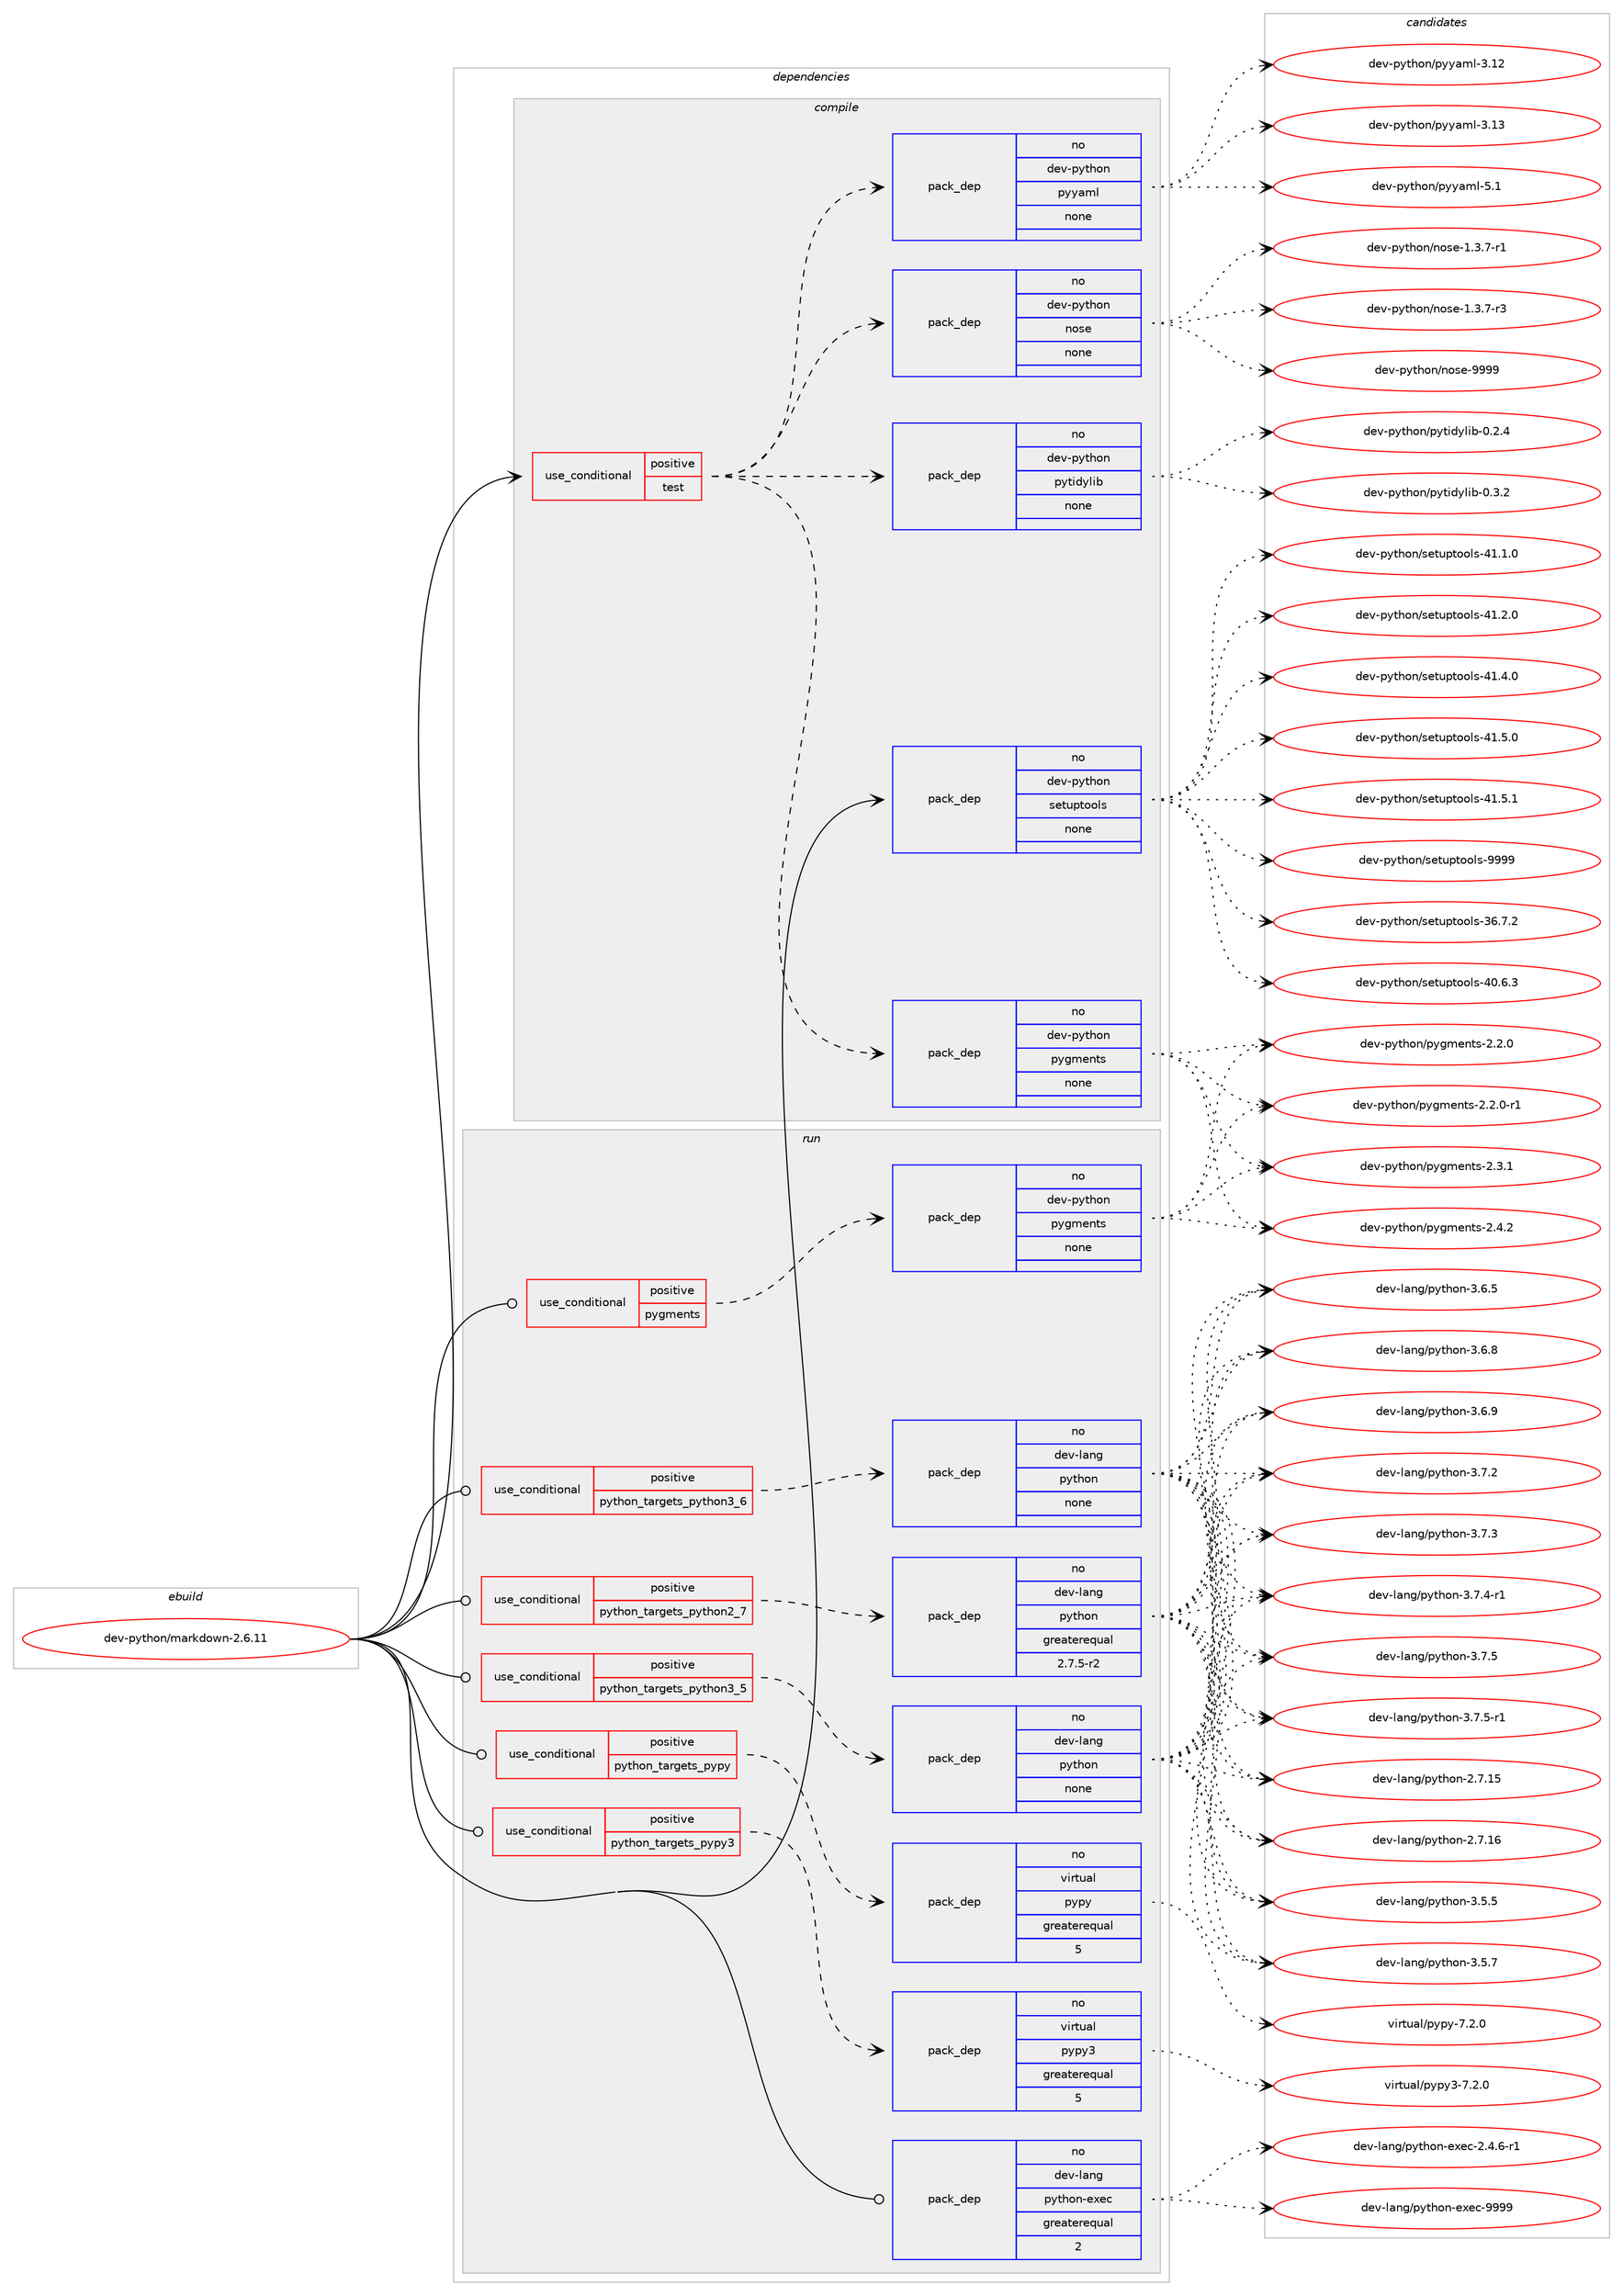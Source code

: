 digraph prolog {

# *************
# Graph options
# *************

newrank=true;
concentrate=true;
compound=true;
graph [rankdir=LR,fontname=Helvetica,fontsize=10,ranksep=1.5];#, ranksep=2.5, nodesep=0.2];
edge  [arrowhead=vee];
node  [fontname=Helvetica,fontsize=10];

# **********
# The ebuild
# **********

subgraph cluster_leftcol {
color=gray;
rank=same;
label=<<i>ebuild</i>>;
id [label="dev-python/markdown-2.6.11", color=red, width=4, href="../dev-python/markdown-2.6.11.svg"];
}

# ****************
# The dependencies
# ****************

subgraph cluster_midcol {
color=gray;
label=<<i>dependencies</i>>;
subgraph cluster_compile {
fillcolor="#eeeeee";
style=filled;
label=<<i>compile</i>>;
subgraph cond142292 {
dependency613894 [label=<<TABLE BORDER="0" CELLBORDER="1" CELLSPACING="0" CELLPADDING="4"><TR><TD ROWSPAN="3" CELLPADDING="10">use_conditional</TD></TR><TR><TD>positive</TD></TR><TR><TD>test</TD></TR></TABLE>>, shape=none, color=red];
subgraph pack459798 {
dependency613895 [label=<<TABLE BORDER="0" CELLBORDER="1" CELLSPACING="0" CELLPADDING="4" WIDTH="220"><TR><TD ROWSPAN="6" CELLPADDING="30">pack_dep</TD></TR><TR><TD WIDTH="110">no</TD></TR><TR><TD>dev-python</TD></TR><TR><TD>nose</TD></TR><TR><TD>none</TD></TR><TR><TD></TD></TR></TABLE>>, shape=none, color=blue];
}
dependency613894:e -> dependency613895:w [weight=20,style="dashed",arrowhead="vee"];
subgraph pack459799 {
dependency613896 [label=<<TABLE BORDER="0" CELLBORDER="1" CELLSPACING="0" CELLPADDING="4" WIDTH="220"><TR><TD ROWSPAN="6" CELLPADDING="30">pack_dep</TD></TR><TR><TD WIDTH="110">no</TD></TR><TR><TD>dev-python</TD></TR><TR><TD>pyyaml</TD></TR><TR><TD>none</TD></TR><TR><TD></TD></TR></TABLE>>, shape=none, color=blue];
}
dependency613894:e -> dependency613896:w [weight=20,style="dashed",arrowhead="vee"];
subgraph pack459800 {
dependency613897 [label=<<TABLE BORDER="0" CELLBORDER="1" CELLSPACING="0" CELLPADDING="4" WIDTH="220"><TR><TD ROWSPAN="6" CELLPADDING="30">pack_dep</TD></TR><TR><TD WIDTH="110">no</TD></TR><TR><TD>dev-python</TD></TR><TR><TD>pygments</TD></TR><TR><TD>none</TD></TR><TR><TD></TD></TR></TABLE>>, shape=none, color=blue];
}
dependency613894:e -> dependency613897:w [weight=20,style="dashed",arrowhead="vee"];
subgraph pack459801 {
dependency613898 [label=<<TABLE BORDER="0" CELLBORDER="1" CELLSPACING="0" CELLPADDING="4" WIDTH="220"><TR><TD ROWSPAN="6" CELLPADDING="30">pack_dep</TD></TR><TR><TD WIDTH="110">no</TD></TR><TR><TD>dev-python</TD></TR><TR><TD>pytidylib</TD></TR><TR><TD>none</TD></TR><TR><TD></TD></TR></TABLE>>, shape=none, color=blue];
}
dependency613894:e -> dependency613898:w [weight=20,style="dashed",arrowhead="vee"];
}
id:e -> dependency613894:w [weight=20,style="solid",arrowhead="vee"];
subgraph pack459802 {
dependency613899 [label=<<TABLE BORDER="0" CELLBORDER="1" CELLSPACING="0" CELLPADDING="4" WIDTH="220"><TR><TD ROWSPAN="6" CELLPADDING="30">pack_dep</TD></TR><TR><TD WIDTH="110">no</TD></TR><TR><TD>dev-python</TD></TR><TR><TD>setuptools</TD></TR><TR><TD>none</TD></TR><TR><TD></TD></TR></TABLE>>, shape=none, color=blue];
}
id:e -> dependency613899:w [weight=20,style="solid",arrowhead="vee"];
}
subgraph cluster_compileandrun {
fillcolor="#eeeeee";
style=filled;
label=<<i>compile and run</i>>;
}
subgraph cluster_run {
fillcolor="#eeeeee";
style=filled;
label=<<i>run</i>>;
subgraph cond142293 {
dependency613900 [label=<<TABLE BORDER="0" CELLBORDER="1" CELLSPACING="0" CELLPADDING="4"><TR><TD ROWSPAN="3" CELLPADDING="10">use_conditional</TD></TR><TR><TD>positive</TD></TR><TR><TD>pygments</TD></TR></TABLE>>, shape=none, color=red];
subgraph pack459803 {
dependency613901 [label=<<TABLE BORDER="0" CELLBORDER="1" CELLSPACING="0" CELLPADDING="4" WIDTH="220"><TR><TD ROWSPAN="6" CELLPADDING="30">pack_dep</TD></TR><TR><TD WIDTH="110">no</TD></TR><TR><TD>dev-python</TD></TR><TR><TD>pygments</TD></TR><TR><TD>none</TD></TR><TR><TD></TD></TR></TABLE>>, shape=none, color=blue];
}
dependency613900:e -> dependency613901:w [weight=20,style="dashed",arrowhead="vee"];
}
id:e -> dependency613900:w [weight=20,style="solid",arrowhead="odot"];
subgraph cond142294 {
dependency613902 [label=<<TABLE BORDER="0" CELLBORDER="1" CELLSPACING="0" CELLPADDING="4"><TR><TD ROWSPAN="3" CELLPADDING="10">use_conditional</TD></TR><TR><TD>positive</TD></TR><TR><TD>python_targets_pypy</TD></TR></TABLE>>, shape=none, color=red];
subgraph pack459804 {
dependency613903 [label=<<TABLE BORDER="0" CELLBORDER="1" CELLSPACING="0" CELLPADDING="4" WIDTH="220"><TR><TD ROWSPAN="6" CELLPADDING="30">pack_dep</TD></TR><TR><TD WIDTH="110">no</TD></TR><TR><TD>virtual</TD></TR><TR><TD>pypy</TD></TR><TR><TD>greaterequal</TD></TR><TR><TD>5</TD></TR></TABLE>>, shape=none, color=blue];
}
dependency613902:e -> dependency613903:w [weight=20,style="dashed",arrowhead="vee"];
}
id:e -> dependency613902:w [weight=20,style="solid",arrowhead="odot"];
subgraph cond142295 {
dependency613904 [label=<<TABLE BORDER="0" CELLBORDER="1" CELLSPACING="0" CELLPADDING="4"><TR><TD ROWSPAN="3" CELLPADDING="10">use_conditional</TD></TR><TR><TD>positive</TD></TR><TR><TD>python_targets_pypy3</TD></TR></TABLE>>, shape=none, color=red];
subgraph pack459805 {
dependency613905 [label=<<TABLE BORDER="0" CELLBORDER="1" CELLSPACING="0" CELLPADDING="4" WIDTH="220"><TR><TD ROWSPAN="6" CELLPADDING="30">pack_dep</TD></TR><TR><TD WIDTH="110">no</TD></TR><TR><TD>virtual</TD></TR><TR><TD>pypy3</TD></TR><TR><TD>greaterequal</TD></TR><TR><TD>5</TD></TR></TABLE>>, shape=none, color=blue];
}
dependency613904:e -> dependency613905:w [weight=20,style="dashed",arrowhead="vee"];
}
id:e -> dependency613904:w [weight=20,style="solid",arrowhead="odot"];
subgraph cond142296 {
dependency613906 [label=<<TABLE BORDER="0" CELLBORDER="1" CELLSPACING="0" CELLPADDING="4"><TR><TD ROWSPAN="3" CELLPADDING="10">use_conditional</TD></TR><TR><TD>positive</TD></TR><TR><TD>python_targets_python2_7</TD></TR></TABLE>>, shape=none, color=red];
subgraph pack459806 {
dependency613907 [label=<<TABLE BORDER="0" CELLBORDER="1" CELLSPACING="0" CELLPADDING="4" WIDTH="220"><TR><TD ROWSPAN="6" CELLPADDING="30">pack_dep</TD></TR><TR><TD WIDTH="110">no</TD></TR><TR><TD>dev-lang</TD></TR><TR><TD>python</TD></TR><TR><TD>greaterequal</TD></TR><TR><TD>2.7.5-r2</TD></TR></TABLE>>, shape=none, color=blue];
}
dependency613906:e -> dependency613907:w [weight=20,style="dashed",arrowhead="vee"];
}
id:e -> dependency613906:w [weight=20,style="solid",arrowhead="odot"];
subgraph cond142297 {
dependency613908 [label=<<TABLE BORDER="0" CELLBORDER="1" CELLSPACING="0" CELLPADDING="4"><TR><TD ROWSPAN="3" CELLPADDING="10">use_conditional</TD></TR><TR><TD>positive</TD></TR><TR><TD>python_targets_python3_5</TD></TR></TABLE>>, shape=none, color=red];
subgraph pack459807 {
dependency613909 [label=<<TABLE BORDER="0" CELLBORDER="1" CELLSPACING="0" CELLPADDING="4" WIDTH="220"><TR><TD ROWSPAN="6" CELLPADDING="30">pack_dep</TD></TR><TR><TD WIDTH="110">no</TD></TR><TR><TD>dev-lang</TD></TR><TR><TD>python</TD></TR><TR><TD>none</TD></TR><TR><TD></TD></TR></TABLE>>, shape=none, color=blue];
}
dependency613908:e -> dependency613909:w [weight=20,style="dashed",arrowhead="vee"];
}
id:e -> dependency613908:w [weight=20,style="solid",arrowhead="odot"];
subgraph cond142298 {
dependency613910 [label=<<TABLE BORDER="0" CELLBORDER="1" CELLSPACING="0" CELLPADDING="4"><TR><TD ROWSPAN="3" CELLPADDING="10">use_conditional</TD></TR><TR><TD>positive</TD></TR><TR><TD>python_targets_python3_6</TD></TR></TABLE>>, shape=none, color=red];
subgraph pack459808 {
dependency613911 [label=<<TABLE BORDER="0" CELLBORDER="1" CELLSPACING="0" CELLPADDING="4" WIDTH="220"><TR><TD ROWSPAN="6" CELLPADDING="30">pack_dep</TD></TR><TR><TD WIDTH="110">no</TD></TR><TR><TD>dev-lang</TD></TR><TR><TD>python</TD></TR><TR><TD>none</TD></TR><TR><TD></TD></TR></TABLE>>, shape=none, color=blue];
}
dependency613910:e -> dependency613911:w [weight=20,style="dashed",arrowhead="vee"];
}
id:e -> dependency613910:w [weight=20,style="solid",arrowhead="odot"];
subgraph pack459809 {
dependency613912 [label=<<TABLE BORDER="0" CELLBORDER="1" CELLSPACING="0" CELLPADDING="4" WIDTH="220"><TR><TD ROWSPAN="6" CELLPADDING="30">pack_dep</TD></TR><TR><TD WIDTH="110">no</TD></TR><TR><TD>dev-lang</TD></TR><TR><TD>python-exec</TD></TR><TR><TD>greaterequal</TD></TR><TR><TD>2</TD></TR></TABLE>>, shape=none, color=blue];
}
id:e -> dependency613912:w [weight=20,style="solid",arrowhead="odot"];
}
}

# **************
# The candidates
# **************

subgraph cluster_choices {
rank=same;
color=gray;
label=<<i>candidates</i>>;

subgraph choice459798 {
color=black;
nodesep=1;
choice10010111845112121116104111110471101111151014549465146554511449 [label="dev-python/nose-1.3.7-r1", color=red, width=4,href="../dev-python/nose-1.3.7-r1.svg"];
choice10010111845112121116104111110471101111151014549465146554511451 [label="dev-python/nose-1.3.7-r3", color=red, width=4,href="../dev-python/nose-1.3.7-r3.svg"];
choice10010111845112121116104111110471101111151014557575757 [label="dev-python/nose-9999", color=red, width=4,href="../dev-python/nose-9999.svg"];
dependency613895:e -> choice10010111845112121116104111110471101111151014549465146554511449:w [style=dotted,weight="100"];
dependency613895:e -> choice10010111845112121116104111110471101111151014549465146554511451:w [style=dotted,weight="100"];
dependency613895:e -> choice10010111845112121116104111110471101111151014557575757:w [style=dotted,weight="100"];
}
subgraph choice459799 {
color=black;
nodesep=1;
choice1001011184511212111610411111047112121121971091084551464950 [label="dev-python/pyyaml-3.12", color=red, width=4,href="../dev-python/pyyaml-3.12.svg"];
choice1001011184511212111610411111047112121121971091084551464951 [label="dev-python/pyyaml-3.13", color=red, width=4,href="../dev-python/pyyaml-3.13.svg"];
choice10010111845112121116104111110471121211219710910845534649 [label="dev-python/pyyaml-5.1", color=red, width=4,href="../dev-python/pyyaml-5.1.svg"];
dependency613896:e -> choice1001011184511212111610411111047112121121971091084551464950:w [style=dotted,weight="100"];
dependency613896:e -> choice1001011184511212111610411111047112121121971091084551464951:w [style=dotted,weight="100"];
dependency613896:e -> choice10010111845112121116104111110471121211219710910845534649:w [style=dotted,weight="100"];
}
subgraph choice459800 {
color=black;
nodesep=1;
choice1001011184511212111610411111047112121103109101110116115455046504648 [label="dev-python/pygments-2.2.0", color=red, width=4,href="../dev-python/pygments-2.2.0.svg"];
choice10010111845112121116104111110471121211031091011101161154550465046484511449 [label="dev-python/pygments-2.2.0-r1", color=red, width=4,href="../dev-python/pygments-2.2.0-r1.svg"];
choice1001011184511212111610411111047112121103109101110116115455046514649 [label="dev-python/pygments-2.3.1", color=red, width=4,href="../dev-python/pygments-2.3.1.svg"];
choice1001011184511212111610411111047112121103109101110116115455046524650 [label="dev-python/pygments-2.4.2", color=red, width=4,href="../dev-python/pygments-2.4.2.svg"];
dependency613897:e -> choice1001011184511212111610411111047112121103109101110116115455046504648:w [style=dotted,weight="100"];
dependency613897:e -> choice10010111845112121116104111110471121211031091011101161154550465046484511449:w [style=dotted,weight="100"];
dependency613897:e -> choice1001011184511212111610411111047112121103109101110116115455046514649:w [style=dotted,weight="100"];
dependency613897:e -> choice1001011184511212111610411111047112121103109101110116115455046524650:w [style=dotted,weight="100"];
}
subgraph choice459801 {
color=black;
nodesep=1;
choice100101118451121211161041111104711212111610510012110810598454846504652 [label="dev-python/pytidylib-0.2.4", color=red, width=4,href="../dev-python/pytidylib-0.2.4.svg"];
choice100101118451121211161041111104711212111610510012110810598454846514650 [label="dev-python/pytidylib-0.3.2", color=red, width=4,href="../dev-python/pytidylib-0.3.2.svg"];
dependency613898:e -> choice100101118451121211161041111104711212111610510012110810598454846504652:w [style=dotted,weight="100"];
dependency613898:e -> choice100101118451121211161041111104711212111610510012110810598454846514650:w [style=dotted,weight="100"];
}
subgraph choice459802 {
color=black;
nodesep=1;
choice100101118451121211161041111104711510111611711211611111110811545515446554650 [label="dev-python/setuptools-36.7.2", color=red, width=4,href="../dev-python/setuptools-36.7.2.svg"];
choice100101118451121211161041111104711510111611711211611111110811545524846544651 [label="dev-python/setuptools-40.6.3", color=red, width=4,href="../dev-python/setuptools-40.6.3.svg"];
choice100101118451121211161041111104711510111611711211611111110811545524946494648 [label="dev-python/setuptools-41.1.0", color=red, width=4,href="../dev-python/setuptools-41.1.0.svg"];
choice100101118451121211161041111104711510111611711211611111110811545524946504648 [label="dev-python/setuptools-41.2.0", color=red, width=4,href="../dev-python/setuptools-41.2.0.svg"];
choice100101118451121211161041111104711510111611711211611111110811545524946524648 [label="dev-python/setuptools-41.4.0", color=red, width=4,href="../dev-python/setuptools-41.4.0.svg"];
choice100101118451121211161041111104711510111611711211611111110811545524946534648 [label="dev-python/setuptools-41.5.0", color=red, width=4,href="../dev-python/setuptools-41.5.0.svg"];
choice100101118451121211161041111104711510111611711211611111110811545524946534649 [label="dev-python/setuptools-41.5.1", color=red, width=4,href="../dev-python/setuptools-41.5.1.svg"];
choice10010111845112121116104111110471151011161171121161111111081154557575757 [label="dev-python/setuptools-9999", color=red, width=4,href="../dev-python/setuptools-9999.svg"];
dependency613899:e -> choice100101118451121211161041111104711510111611711211611111110811545515446554650:w [style=dotted,weight="100"];
dependency613899:e -> choice100101118451121211161041111104711510111611711211611111110811545524846544651:w [style=dotted,weight="100"];
dependency613899:e -> choice100101118451121211161041111104711510111611711211611111110811545524946494648:w [style=dotted,weight="100"];
dependency613899:e -> choice100101118451121211161041111104711510111611711211611111110811545524946504648:w [style=dotted,weight="100"];
dependency613899:e -> choice100101118451121211161041111104711510111611711211611111110811545524946524648:w [style=dotted,weight="100"];
dependency613899:e -> choice100101118451121211161041111104711510111611711211611111110811545524946534648:w [style=dotted,weight="100"];
dependency613899:e -> choice100101118451121211161041111104711510111611711211611111110811545524946534649:w [style=dotted,weight="100"];
dependency613899:e -> choice10010111845112121116104111110471151011161171121161111111081154557575757:w [style=dotted,weight="100"];
}
subgraph choice459803 {
color=black;
nodesep=1;
choice1001011184511212111610411111047112121103109101110116115455046504648 [label="dev-python/pygments-2.2.0", color=red, width=4,href="../dev-python/pygments-2.2.0.svg"];
choice10010111845112121116104111110471121211031091011101161154550465046484511449 [label="dev-python/pygments-2.2.0-r1", color=red, width=4,href="../dev-python/pygments-2.2.0-r1.svg"];
choice1001011184511212111610411111047112121103109101110116115455046514649 [label="dev-python/pygments-2.3.1", color=red, width=4,href="../dev-python/pygments-2.3.1.svg"];
choice1001011184511212111610411111047112121103109101110116115455046524650 [label="dev-python/pygments-2.4.2", color=red, width=4,href="../dev-python/pygments-2.4.2.svg"];
dependency613901:e -> choice1001011184511212111610411111047112121103109101110116115455046504648:w [style=dotted,weight="100"];
dependency613901:e -> choice10010111845112121116104111110471121211031091011101161154550465046484511449:w [style=dotted,weight="100"];
dependency613901:e -> choice1001011184511212111610411111047112121103109101110116115455046514649:w [style=dotted,weight="100"];
dependency613901:e -> choice1001011184511212111610411111047112121103109101110116115455046524650:w [style=dotted,weight="100"];
}
subgraph choice459804 {
color=black;
nodesep=1;
choice1181051141161179710847112121112121455546504648 [label="virtual/pypy-7.2.0", color=red, width=4,href="../virtual/pypy-7.2.0.svg"];
dependency613903:e -> choice1181051141161179710847112121112121455546504648:w [style=dotted,weight="100"];
}
subgraph choice459805 {
color=black;
nodesep=1;
choice118105114116117971084711212111212151455546504648 [label="virtual/pypy3-7.2.0", color=red, width=4,href="../virtual/pypy3-7.2.0.svg"];
dependency613905:e -> choice118105114116117971084711212111212151455546504648:w [style=dotted,weight="100"];
}
subgraph choice459806 {
color=black;
nodesep=1;
choice10010111845108971101034711212111610411111045504655464953 [label="dev-lang/python-2.7.15", color=red, width=4,href="../dev-lang/python-2.7.15.svg"];
choice10010111845108971101034711212111610411111045504655464954 [label="dev-lang/python-2.7.16", color=red, width=4,href="../dev-lang/python-2.7.16.svg"];
choice100101118451089711010347112121116104111110455146534653 [label="dev-lang/python-3.5.5", color=red, width=4,href="../dev-lang/python-3.5.5.svg"];
choice100101118451089711010347112121116104111110455146534655 [label="dev-lang/python-3.5.7", color=red, width=4,href="../dev-lang/python-3.5.7.svg"];
choice100101118451089711010347112121116104111110455146544653 [label="dev-lang/python-3.6.5", color=red, width=4,href="../dev-lang/python-3.6.5.svg"];
choice100101118451089711010347112121116104111110455146544656 [label="dev-lang/python-3.6.8", color=red, width=4,href="../dev-lang/python-3.6.8.svg"];
choice100101118451089711010347112121116104111110455146544657 [label="dev-lang/python-3.6.9", color=red, width=4,href="../dev-lang/python-3.6.9.svg"];
choice100101118451089711010347112121116104111110455146554650 [label="dev-lang/python-3.7.2", color=red, width=4,href="../dev-lang/python-3.7.2.svg"];
choice100101118451089711010347112121116104111110455146554651 [label="dev-lang/python-3.7.3", color=red, width=4,href="../dev-lang/python-3.7.3.svg"];
choice1001011184510897110103471121211161041111104551465546524511449 [label="dev-lang/python-3.7.4-r1", color=red, width=4,href="../dev-lang/python-3.7.4-r1.svg"];
choice100101118451089711010347112121116104111110455146554653 [label="dev-lang/python-3.7.5", color=red, width=4,href="../dev-lang/python-3.7.5.svg"];
choice1001011184510897110103471121211161041111104551465546534511449 [label="dev-lang/python-3.7.5-r1", color=red, width=4,href="../dev-lang/python-3.7.5-r1.svg"];
dependency613907:e -> choice10010111845108971101034711212111610411111045504655464953:w [style=dotted,weight="100"];
dependency613907:e -> choice10010111845108971101034711212111610411111045504655464954:w [style=dotted,weight="100"];
dependency613907:e -> choice100101118451089711010347112121116104111110455146534653:w [style=dotted,weight="100"];
dependency613907:e -> choice100101118451089711010347112121116104111110455146534655:w [style=dotted,weight="100"];
dependency613907:e -> choice100101118451089711010347112121116104111110455146544653:w [style=dotted,weight="100"];
dependency613907:e -> choice100101118451089711010347112121116104111110455146544656:w [style=dotted,weight="100"];
dependency613907:e -> choice100101118451089711010347112121116104111110455146544657:w [style=dotted,weight="100"];
dependency613907:e -> choice100101118451089711010347112121116104111110455146554650:w [style=dotted,weight="100"];
dependency613907:e -> choice100101118451089711010347112121116104111110455146554651:w [style=dotted,weight="100"];
dependency613907:e -> choice1001011184510897110103471121211161041111104551465546524511449:w [style=dotted,weight="100"];
dependency613907:e -> choice100101118451089711010347112121116104111110455146554653:w [style=dotted,weight="100"];
dependency613907:e -> choice1001011184510897110103471121211161041111104551465546534511449:w [style=dotted,weight="100"];
}
subgraph choice459807 {
color=black;
nodesep=1;
choice10010111845108971101034711212111610411111045504655464953 [label="dev-lang/python-2.7.15", color=red, width=4,href="../dev-lang/python-2.7.15.svg"];
choice10010111845108971101034711212111610411111045504655464954 [label="dev-lang/python-2.7.16", color=red, width=4,href="../dev-lang/python-2.7.16.svg"];
choice100101118451089711010347112121116104111110455146534653 [label="dev-lang/python-3.5.5", color=red, width=4,href="../dev-lang/python-3.5.5.svg"];
choice100101118451089711010347112121116104111110455146534655 [label="dev-lang/python-3.5.7", color=red, width=4,href="../dev-lang/python-3.5.7.svg"];
choice100101118451089711010347112121116104111110455146544653 [label="dev-lang/python-3.6.5", color=red, width=4,href="../dev-lang/python-3.6.5.svg"];
choice100101118451089711010347112121116104111110455146544656 [label="dev-lang/python-3.6.8", color=red, width=4,href="../dev-lang/python-3.6.8.svg"];
choice100101118451089711010347112121116104111110455146544657 [label="dev-lang/python-3.6.9", color=red, width=4,href="../dev-lang/python-3.6.9.svg"];
choice100101118451089711010347112121116104111110455146554650 [label="dev-lang/python-3.7.2", color=red, width=4,href="../dev-lang/python-3.7.2.svg"];
choice100101118451089711010347112121116104111110455146554651 [label="dev-lang/python-3.7.3", color=red, width=4,href="../dev-lang/python-3.7.3.svg"];
choice1001011184510897110103471121211161041111104551465546524511449 [label="dev-lang/python-3.7.4-r1", color=red, width=4,href="../dev-lang/python-3.7.4-r1.svg"];
choice100101118451089711010347112121116104111110455146554653 [label="dev-lang/python-3.7.5", color=red, width=4,href="../dev-lang/python-3.7.5.svg"];
choice1001011184510897110103471121211161041111104551465546534511449 [label="dev-lang/python-3.7.5-r1", color=red, width=4,href="../dev-lang/python-3.7.5-r1.svg"];
dependency613909:e -> choice10010111845108971101034711212111610411111045504655464953:w [style=dotted,weight="100"];
dependency613909:e -> choice10010111845108971101034711212111610411111045504655464954:w [style=dotted,weight="100"];
dependency613909:e -> choice100101118451089711010347112121116104111110455146534653:w [style=dotted,weight="100"];
dependency613909:e -> choice100101118451089711010347112121116104111110455146534655:w [style=dotted,weight="100"];
dependency613909:e -> choice100101118451089711010347112121116104111110455146544653:w [style=dotted,weight="100"];
dependency613909:e -> choice100101118451089711010347112121116104111110455146544656:w [style=dotted,weight="100"];
dependency613909:e -> choice100101118451089711010347112121116104111110455146544657:w [style=dotted,weight="100"];
dependency613909:e -> choice100101118451089711010347112121116104111110455146554650:w [style=dotted,weight="100"];
dependency613909:e -> choice100101118451089711010347112121116104111110455146554651:w [style=dotted,weight="100"];
dependency613909:e -> choice1001011184510897110103471121211161041111104551465546524511449:w [style=dotted,weight="100"];
dependency613909:e -> choice100101118451089711010347112121116104111110455146554653:w [style=dotted,weight="100"];
dependency613909:e -> choice1001011184510897110103471121211161041111104551465546534511449:w [style=dotted,weight="100"];
}
subgraph choice459808 {
color=black;
nodesep=1;
choice10010111845108971101034711212111610411111045504655464953 [label="dev-lang/python-2.7.15", color=red, width=4,href="../dev-lang/python-2.7.15.svg"];
choice10010111845108971101034711212111610411111045504655464954 [label="dev-lang/python-2.7.16", color=red, width=4,href="../dev-lang/python-2.7.16.svg"];
choice100101118451089711010347112121116104111110455146534653 [label="dev-lang/python-3.5.5", color=red, width=4,href="../dev-lang/python-3.5.5.svg"];
choice100101118451089711010347112121116104111110455146534655 [label="dev-lang/python-3.5.7", color=red, width=4,href="../dev-lang/python-3.5.7.svg"];
choice100101118451089711010347112121116104111110455146544653 [label="dev-lang/python-3.6.5", color=red, width=4,href="../dev-lang/python-3.6.5.svg"];
choice100101118451089711010347112121116104111110455146544656 [label="dev-lang/python-3.6.8", color=red, width=4,href="../dev-lang/python-3.6.8.svg"];
choice100101118451089711010347112121116104111110455146544657 [label="dev-lang/python-3.6.9", color=red, width=4,href="../dev-lang/python-3.6.9.svg"];
choice100101118451089711010347112121116104111110455146554650 [label="dev-lang/python-3.7.2", color=red, width=4,href="../dev-lang/python-3.7.2.svg"];
choice100101118451089711010347112121116104111110455146554651 [label="dev-lang/python-3.7.3", color=red, width=4,href="../dev-lang/python-3.7.3.svg"];
choice1001011184510897110103471121211161041111104551465546524511449 [label="dev-lang/python-3.7.4-r1", color=red, width=4,href="../dev-lang/python-3.7.4-r1.svg"];
choice100101118451089711010347112121116104111110455146554653 [label="dev-lang/python-3.7.5", color=red, width=4,href="../dev-lang/python-3.7.5.svg"];
choice1001011184510897110103471121211161041111104551465546534511449 [label="dev-lang/python-3.7.5-r1", color=red, width=4,href="../dev-lang/python-3.7.5-r1.svg"];
dependency613911:e -> choice10010111845108971101034711212111610411111045504655464953:w [style=dotted,weight="100"];
dependency613911:e -> choice10010111845108971101034711212111610411111045504655464954:w [style=dotted,weight="100"];
dependency613911:e -> choice100101118451089711010347112121116104111110455146534653:w [style=dotted,weight="100"];
dependency613911:e -> choice100101118451089711010347112121116104111110455146534655:w [style=dotted,weight="100"];
dependency613911:e -> choice100101118451089711010347112121116104111110455146544653:w [style=dotted,weight="100"];
dependency613911:e -> choice100101118451089711010347112121116104111110455146544656:w [style=dotted,weight="100"];
dependency613911:e -> choice100101118451089711010347112121116104111110455146544657:w [style=dotted,weight="100"];
dependency613911:e -> choice100101118451089711010347112121116104111110455146554650:w [style=dotted,weight="100"];
dependency613911:e -> choice100101118451089711010347112121116104111110455146554651:w [style=dotted,weight="100"];
dependency613911:e -> choice1001011184510897110103471121211161041111104551465546524511449:w [style=dotted,weight="100"];
dependency613911:e -> choice100101118451089711010347112121116104111110455146554653:w [style=dotted,weight="100"];
dependency613911:e -> choice1001011184510897110103471121211161041111104551465546534511449:w [style=dotted,weight="100"];
}
subgraph choice459809 {
color=black;
nodesep=1;
choice10010111845108971101034711212111610411111045101120101994550465246544511449 [label="dev-lang/python-exec-2.4.6-r1", color=red, width=4,href="../dev-lang/python-exec-2.4.6-r1.svg"];
choice10010111845108971101034711212111610411111045101120101994557575757 [label="dev-lang/python-exec-9999", color=red, width=4,href="../dev-lang/python-exec-9999.svg"];
dependency613912:e -> choice10010111845108971101034711212111610411111045101120101994550465246544511449:w [style=dotted,weight="100"];
dependency613912:e -> choice10010111845108971101034711212111610411111045101120101994557575757:w [style=dotted,weight="100"];
}
}

}

